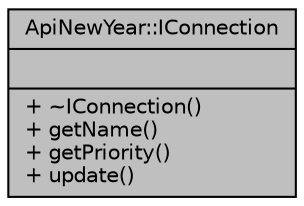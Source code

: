 digraph "ApiNewYear::IConnection"
{
  edge [fontname="Helvetica",fontsize="10",labelfontname="Helvetica",labelfontsize="10"];
  node [fontname="Helvetica",fontsize="10",shape=record];
  Node1 [label="{ApiNewYear::IConnection\n||+ ~IConnection()\l+ getName()\l+ getPriority()\l+ update()\l}",height=0.2,width=0.4,color="black", fillcolor="grey75", style="filled", fontcolor="black"];
}
